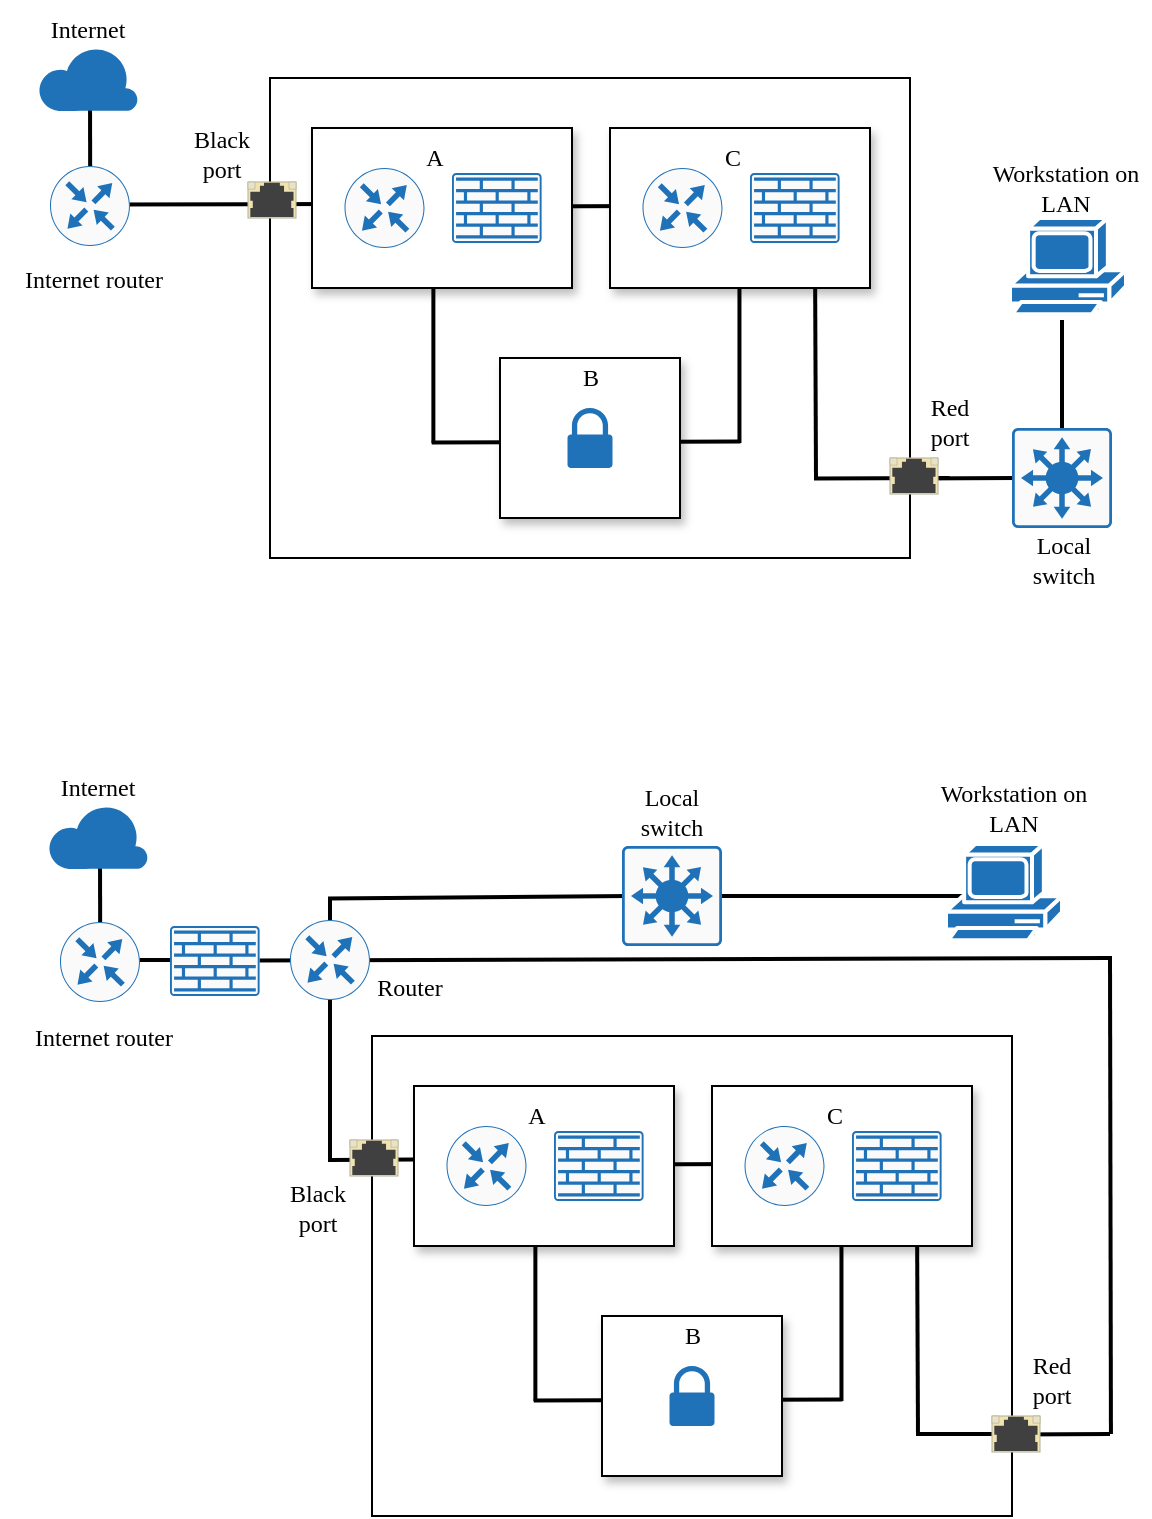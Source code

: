 <mxfile version="26.0.11">
  <diagram name="Página-1" id="cXO6ZosCLriE8Fw_zkxO">
    <mxGraphModel dx="1524" dy="687" grid="0" gridSize="10" guides="0" tooltips="1" connect="1" arrows="1" fold="1" page="1" pageScale="1" pageWidth="827" pageHeight="1169" math="0" shadow="0">
      <root>
        <mxCell id="0" />
        <mxCell id="1" parent="0" />
        <mxCell id="rNuUCdMT_7H_DOtV4EFp-11" value="" style="rounded=0;whiteSpace=wrap;html=1;shadow=0;" parent="1" vertex="1">
          <mxGeometry x="290" y="290" width="90" height="80" as="geometry" />
        </mxCell>
        <mxCell id="rNuUCdMT_7H_DOtV4EFp-1" value="" style="rounded=0;whiteSpace=wrap;html=1;" parent="1" vertex="1">
          <mxGeometry x="160" y="160" width="320" height="240" as="geometry" />
        </mxCell>
        <mxCell id="rNuUCdMT_7H_DOtV4EFp-21" value="" style="endArrow=none;html=1;rounded=0;entryX=0.002;entryY=0.415;entryDx=0;entryDy=0;entryPerimeter=0;strokeWidth=2;" parent="1" edge="1">
          <mxGeometry width="50" height="50" relative="1" as="geometry">
            <mxPoint x="480" y="360.25" as="sourcePoint" />
            <mxPoint x="547.9" y="360.0" as="targetPoint" />
          </mxGeometry>
        </mxCell>
        <mxCell id="rNuUCdMT_7H_DOtV4EFp-23" value="" style="endArrow=none;html=1;rounded=0;strokeWidth=2;" parent="1" edge="1">
          <mxGeometry width="50" height="50" relative="1" as="geometry">
            <mxPoint x="433" y="360" as="sourcePoint" />
            <mxPoint x="432.53" y="255" as="targetPoint" />
          </mxGeometry>
        </mxCell>
        <mxCell id="rNuUCdMT_7H_DOtV4EFp-25" value="" style="endArrow=none;html=1;rounded=0;strokeWidth=2;" parent="1" edge="1">
          <mxGeometry width="50" height="50" relative="1" as="geometry">
            <mxPoint x="394.73" y="342.5" as="sourcePoint" />
            <mxPoint x="394.73" y="207.5" as="targetPoint" />
          </mxGeometry>
        </mxCell>
        <mxCell id="rNuUCdMT_7H_DOtV4EFp-26" value="" style="endArrow=none;html=1;rounded=0;entryX=0.002;entryY=0.415;entryDx=0;entryDy=0;entryPerimeter=0;strokeWidth=2;" parent="1" edge="1">
          <mxGeometry width="50" height="50" relative="1" as="geometry">
            <mxPoint x="327.3" y="341.98" as="sourcePoint" />
            <mxPoint x="395.2" y="341.73" as="targetPoint" />
          </mxGeometry>
        </mxCell>
        <mxCell id="rNuUCdMT_7H_DOtV4EFp-27" value="" style="endArrow=none;html=1;rounded=0;entryX=0.002;entryY=0.415;entryDx=0;entryDy=0;entryPerimeter=0;strokeWidth=2;" parent="1" edge="1">
          <mxGeometry width="50" height="50" relative="1" as="geometry">
            <mxPoint x="240.85" y="342.25" as="sourcePoint" />
            <mxPoint x="308.75" y="342.0" as="targetPoint" />
          </mxGeometry>
        </mxCell>
        <mxCell id="rNuUCdMT_7H_DOtV4EFp-28" value="" style="endArrow=none;html=1;rounded=0;entryX=0.002;entryY=0.415;entryDx=0;entryDy=0;entryPerimeter=0;strokeWidth=2;" parent="1" edge="1">
          <mxGeometry width="50" height="50" relative="1" as="geometry">
            <mxPoint x="281.1" y="224.25" as="sourcePoint" />
            <mxPoint x="349.0" y="224.0" as="targetPoint" />
          </mxGeometry>
        </mxCell>
        <mxCell id="rNuUCdMT_7H_DOtV4EFp-30" value="" style="endArrow=none;html=1;rounded=0;strokeWidth=2;" parent="1" edge="1">
          <mxGeometry width="50" height="50" relative="1" as="geometry">
            <mxPoint x="241.69" y="342.5" as="sourcePoint" />
            <mxPoint x="241.69" y="207.5" as="targetPoint" />
          </mxGeometry>
        </mxCell>
        <mxCell id="rNuUCdMT_7H_DOtV4EFp-32" value="" style="endArrow=none;html=1;rounded=0;strokeWidth=2;" parent="1" edge="1">
          <mxGeometry width="50" height="50" relative="1" as="geometry">
            <mxPoint x="70.1" y="212" as="sourcePoint" />
            <mxPoint x="70" y="170" as="targetPoint" />
          </mxGeometry>
        </mxCell>
        <mxCell id="rNuUCdMT_7H_DOtV4EFp-12" value="" style="rounded=0;whiteSpace=wrap;html=1;shadow=1;" parent="1" vertex="1">
          <mxGeometry x="275" y="300" width="90" height="80" as="geometry" />
        </mxCell>
        <mxCell id="rNuUCdMT_7H_DOtV4EFp-5" value="" style="sketch=0;pointerEvents=1;shadow=0;dashed=0;html=1;strokeColor=none;labelPosition=center;verticalLabelPosition=bottom;verticalAlign=top;outlineConnect=0;align=center;shape=mxgraph.office.security.lock_protected;fillColor=#2072B8;" parent="1" vertex="1">
          <mxGeometry x="308.75" y="325" width="22.5" height="30" as="geometry" />
        </mxCell>
        <mxCell id="rNuUCdMT_7H_DOtV4EFp-19" value="" style="verticalLabelPosition=bottom;html=1;verticalAlign=top;align=center;strokeColor=none;fillColor=#2072B8;shape=mxgraph.azure.cloud;" parent="1" vertex="1">
          <mxGeometry x="44" y="144" width="50" height="32.5" as="geometry" />
        </mxCell>
        <mxCell id="rNuUCdMT_7H_DOtV4EFp-10" value="" style="rounded=0;whiteSpace=wrap;html=1;shadow=1;" parent="1" vertex="1">
          <mxGeometry x="330" y="185" width="130" height="80" as="geometry" />
        </mxCell>
        <mxCell id="rNuUCdMT_7H_DOtV4EFp-4" value="" style="sketch=0;points=[[0.015,0.015,0],[0.985,0.015,0],[0.985,0.985,0],[0.015,0.985,0],[0.25,0,0],[0.5,0,0],[0.75,0,0],[1,0.25,0],[1,0.5,0],[1,0.75,0],[0.75,1,0],[0.5,1,0],[0.25,1,0],[0,0.75,0],[0,0.5,0],[0,0.25,0]];verticalLabelPosition=bottom;html=1;verticalAlign=top;aspect=fixed;align=center;pointerEvents=1;shape=mxgraph.cisco19.rect;prIcon=firewall;fillColor=#FAFAFA;strokeColor=#2072B8;" parent="1" vertex="1">
          <mxGeometry x="400" y="207.5" width="44.8" height="35" as="geometry" />
        </mxCell>
        <mxCell id="rNuUCdMT_7H_DOtV4EFp-3" value="" style="sketch=0;points=[[0.5,0,0],[1,0.5,0],[0.5,1,0],[0,0.5,0],[0.145,0.145,0],[0.856,0.145,0],[0.855,0.856,0],[0.145,0.855,0]];verticalLabelPosition=bottom;html=1;verticalAlign=top;aspect=fixed;align=center;pointerEvents=1;shape=mxgraph.cisco19.rect;prIcon=router;fillColor=#FAFAFA;strokeColor=#2072B8;" parent="1" vertex="1">
          <mxGeometry x="346.25" y="205" width="40" height="40" as="geometry" />
        </mxCell>
        <mxCell id="rNuUCdMT_7H_DOtV4EFp-34" value="&lt;font face=&quot;Lucida Console&quot;&gt;Red port&lt;/font&gt;" style="text;html=1;align=center;verticalAlign=middle;whiteSpace=wrap;rounded=0;" parent="1" vertex="1">
          <mxGeometry x="480" y="317" width="40" height="30" as="geometry" />
        </mxCell>
        <mxCell id="rNuUCdMT_7H_DOtV4EFp-35" value="&lt;font&gt;Black port&lt;/font&gt;" style="text;html=1;align=center;verticalAlign=middle;whiteSpace=wrap;rounded=0;spacing=2;spacingLeft=0;fontFamily=Lucida Console;fontStyle=0" parent="1" vertex="1">
          <mxGeometry x="112" y="183" width="48" height="30" as="geometry" />
        </mxCell>
        <mxCell id="rNuUCdMT_7H_DOtV4EFp-36" value="&lt;font&gt;Internet router&lt;/font&gt;" style="text;html=1;align=center;verticalAlign=middle;whiteSpace=wrap;rounded=0;spacing=2;spacingLeft=0;fontFamily=Lucida Console;fontStyle=0" parent="1" vertex="1">
          <mxGeometry x="28" y="246" width="88" height="30" as="geometry" />
        </mxCell>
        <mxCell id="rNuUCdMT_7H_DOtV4EFp-37" value="&lt;font&gt;Internet&lt;/font&gt;" style="text;html=1;align=center;verticalAlign=middle;whiteSpace=wrap;rounded=0;spacing=2;spacingLeft=0;fontFamily=Lucida Console;fontStyle=0" parent="1" vertex="1">
          <mxGeometry x="25" y="121.0" width="88" height="30" as="geometry" />
        </mxCell>
        <mxCell id="rNuUCdMT_7H_DOtV4EFp-39" value="&lt;font&gt;C&lt;/font&gt;" style="text;html=1;align=center;verticalAlign=middle;whiteSpace=wrap;rounded=0;spacing=2;spacingLeft=0;fontFamily=Lucida Console;fontStyle=0" parent="1" vertex="1">
          <mxGeometry x="337.8" y="185" width="107" height="30" as="geometry" />
        </mxCell>
        <mxCell id="rNuUCdMT_7H_DOtV4EFp-40" value="B" style="text;html=1;align=center;verticalAlign=middle;whiteSpace=wrap;rounded=0;spacing=2;spacingLeft=0;fontFamily=Lucida Console;fontStyle=0" parent="1" vertex="1">
          <mxGeometry x="266.5" y="295" width="107" height="30" as="geometry" />
        </mxCell>
        <mxCell id="rNuUCdMT_7H_DOtV4EFp-42" value="&lt;font face=&quot;Lucida Console&quot;&gt;Local switch&lt;/font&gt;" style="text;html=1;align=center;verticalAlign=middle;whiteSpace=wrap;rounded=0;" parent="1" vertex="1">
          <mxGeometry x="527" y="386" width="60" height="30" as="geometry" />
        </mxCell>
        <mxCell id="rNuUCdMT_7H_DOtV4EFp-43" value="&lt;font face=&quot;Lucida Console&quot;&gt;Workstation on LAN&lt;/font&gt;" style="text;html=1;align=center;verticalAlign=middle;whiteSpace=wrap;rounded=0;" parent="1" vertex="1">
          <mxGeometry x="516" y="200" width="83.75" height="30" as="geometry" />
        </mxCell>
        <mxCell id="rNuUCdMT_7H_DOtV4EFp-48" value="" style="endArrow=none;html=1;rounded=0;strokeWidth=2;" parent="1" edge="1">
          <mxGeometry width="50" height="50" relative="1" as="geometry">
            <mxPoint x="80.0" y="223.25" as="sourcePoint" />
            <mxPoint x="190" y="223" as="targetPoint" />
          </mxGeometry>
        </mxCell>
        <mxCell id="rNuUCdMT_7H_DOtV4EFp-44" value="" style="rounded=0;whiteSpace=wrap;html=1;shadow=1;" parent="1" vertex="1">
          <mxGeometry x="181" y="185" width="130" height="80" as="geometry" />
        </mxCell>
        <mxCell id="rNuUCdMT_7H_DOtV4EFp-45" value="" style="sketch=0;points=[[0.015,0.015,0],[0.985,0.015,0],[0.985,0.985,0],[0.015,0.985,0],[0.25,0,0],[0.5,0,0],[0.75,0,0],[1,0.25,0],[1,0.5,0],[1,0.75,0],[0.75,1,0],[0.5,1,0],[0.25,1,0],[0,0.75,0],[0,0.5,0],[0,0.25,0]];verticalLabelPosition=bottom;html=1;verticalAlign=top;aspect=fixed;align=center;pointerEvents=1;shape=mxgraph.cisco19.rect;prIcon=firewall;fillColor=#FAFAFA;strokeColor=#2072B8;" parent="1" vertex="1">
          <mxGeometry x="251" y="207.5" width="44.8" height="35" as="geometry" />
        </mxCell>
        <mxCell id="rNuUCdMT_7H_DOtV4EFp-46" value="" style="sketch=0;points=[[0.5,0,0],[1,0.5,0],[0.5,1,0],[0,0.5,0],[0.145,0.145,0],[0.856,0.145,0],[0.855,0.856,0],[0.145,0.855,0]];verticalLabelPosition=bottom;html=1;verticalAlign=top;aspect=fixed;align=center;pointerEvents=1;shape=mxgraph.cisco19.rect;prIcon=router;fillColor=#FAFAFA;strokeColor=#2072B8;" parent="1" vertex="1">
          <mxGeometry x="197.25" y="205" width="40" height="40" as="geometry" />
        </mxCell>
        <mxCell id="rNuUCdMT_7H_DOtV4EFp-47" value="A" style="text;html=1;align=center;verticalAlign=middle;whiteSpace=wrap;rounded=0;spacing=2;spacingLeft=0;fontFamily=Lucida Console;fontStyle=0" parent="1" vertex="1">
          <mxGeometry x="188.8" y="185" width="107" height="30" as="geometry" />
        </mxCell>
        <mxCell id="rNuUCdMT_7H_DOtV4EFp-20" value="" style="sketch=0;points=[[0.5,0,0],[1,0.5,0],[0.5,1,0],[0,0.5,0],[0.145,0.145,0],[0.856,0.145,0],[0.855,0.856,0],[0.145,0.855,0]];verticalLabelPosition=bottom;html=1;verticalAlign=top;aspect=fixed;align=center;pointerEvents=1;shape=mxgraph.cisco19.rect;prIcon=router;fillColor=#FAFAFA;strokeColor=#2072B8;" parent="1" vertex="1">
          <mxGeometry x="50" y="204" width="40" height="40" as="geometry" />
        </mxCell>
        <mxCell id="rNuUCdMT_7H_DOtV4EFp-8" value="" style="html=1;verticalLabelPosition=bottom;verticalAlign=top;outlineConnect=0;shadow=0;dashed=0;shape=mxgraph.rack.hpe_aruba.switches.rj45_sfp;" parent="1" vertex="1">
          <mxGeometry x="149" y="212" width="24" height="18" as="geometry" />
        </mxCell>
        <mxCell id="rNuUCdMT_7H_DOtV4EFp-50" value="" style="endArrow=none;html=1;rounded=0;entryX=0.002;entryY=0.415;entryDx=0;entryDy=0;entryPerimeter=0;strokeWidth=2;" parent="1" edge="1">
          <mxGeometry width="50" height="50" relative="1" as="geometry">
            <mxPoint x="432" y="360.25" as="sourcePoint" />
            <mxPoint x="499.9" y="360.0" as="targetPoint" />
          </mxGeometry>
        </mxCell>
        <mxCell id="rNuUCdMT_7H_DOtV4EFp-7" value="" style="html=1;verticalLabelPosition=bottom;verticalAlign=top;outlineConnect=0;shadow=0;dashed=0;shape=mxgraph.rack.hpe_aruba.switches.rj45_sfp;" parent="1" vertex="1">
          <mxGeometry x="470" y="350" width="24" height="18" as="geometry" />
        </mxCell>
        <mxCell id="rNuUCdMT_7H_DOtV4EFp-51" value="" style="endArrow=none;html=1;rounded=0;strokeWidth=2;" parent="1" edge="1">
          <mxGeometry width="50" height="50" relative="1" as="geometry">
            <mxPoint x="556" y="380.25" as="sourcePoint" />
            <mxPoint x="556" y="240" as="targetPoint" />
          </mxGeometry>
        </mxCell>
        <mxCell id="rNuUCdMT_7H_DOtV4EFp-6" value="" style="shape=mxgraph.cisco.computers_and_peripherals.pc;html=1;pointerEvents=1;dashed=0;fillColor=#2072B8;strokeColor=#ffffff;strokeWidth=2;verticalLabelPosition=bottom;verticalAlign=top;align=center;outlineConnect=0;" parent="1" vertex="1">
          <mxGeometry x="530" y="230" width="58" height="50" as="geometry" />
        </mxCell>
        <mxCell id="rNuUCdMT_7H_DOtV4EFp-13" value="" style="sketch=0;points=[[0.015,0.015,0],[0.985,0.015,0],[0.985,0.985,0],[0.015,0.985,0],[0.25,0,0],[0.5,0,0],[0.75,0,0],[1,0.25,0],[1,0.5,0],[1,0.75,0],[0.75,1,0],[0.5,1,0],[0.25,1,0],[0,0.75,0],[0,0.5,0],[0,0.25,0]];verticalLabelPosition=bottom;html=1;verticalAlign=top;aspect=fixed;align=center;pointerEvents=1;shape=mxgraph.cisco19.rect;prIcon=l3_switch;fillColor=#FAFAFA;strokeColor=#2072B8;" parent="1" vertex="1">
          <mxGeometry x="531" y="335" width="50" height="50" as="geometry" />
        </mxCell>
        <mxCell id="aiWWjVIApAakwn2tHco_-1" value="" style="rounded=0;whiteSpace=wrap;html=1;shadow=0;" vertex="1" parent="1">
          <mxGeometry x="341" y="769" width="90" height="80" as="geometry" />
        </mxCell>
        <mxCell id="aiWWjVIApAakwn2tHco_-2" value="" style="rounded=0;whiteSpace=wrap;html=1;" vertex="1" parent="1">
          <mxGeometry x="211" y="639" width="320" height="240" as="geometry" />
        </mxCell>
        <mxCell id="aiWWjVIApAakwn2tHco_-3" value="" style="endArrow=none;html=1;rounded=0;strokeWidth=2;" edge="1" parent="1">
          <mxGeometry width="50" height="50" relative="1" as="geometry">
            <mxPoint x="531" y="838.25" as="sourcePoint" />
            <mxPoint x="580" y="838" as="targetPoint" />
          </mxGeometry>
        </mxCell>
        <mxCell id="aiWWjVIApAakwn2tHco_-4" value="" style="endArrow=none;html=1;rounded=0;strokeWidth=2;" edge="1" parent="1">
          <mxGeometry width="50" height="50" relative="1" as="geometry">
            <mxPoint x="484" y="839" as="sourcePoint" />
            <mxPoint x="483.53" y="734" as="targetPoint" />
          </mxGeometry>
        </mxCell>
        <mxCell id="aiWWjVIApAakwn2tHco_-5" value="" style="endArrow=none;html=1;rounded=0;strokeWidth=2;" edge="1" parent="1">
          <mxGeometry width="50" height="50" relative="1" as="geometry">
            <mxPoint x="445.73" y="821.5" as="sourcePoint" />
            <mxPoint x="445.73" y="686.5" as="targetPoint" />
          </mxGeometry>
        </mxCell>
        <mxCell id="aiWWjVIApAakwn2tHco_-6" value="" style="endArrow=none;html=1;rounded=0;entryX=0.002;entryY=0.415;entryDx=0;entryDy=0;entryPerimeter=0;strokeWidth=2;" edge="1" parent="1">
          <mxGeometry width="50" height="50" relative="1" as="geometry">
            <mxPoint x="378.3" y="820.98" as="sourcePoint" />
            <mxPoint x="446.2" y="820.73" as="targetPoint" />
          </mxGeometry>
        </mxCell>
        <mxCell id="aiWWjVIApAakwn2tHco_-7" value="" style="endArrow=none;html=1;rounded=0;entryX=0.002;entryY=0.415;entryDx=0;entryDy=0;entryPerimeter=0;strokeWidth=2;" edge="1" parent="1">
          <mxGeometry width="50" height="50" relative="1" as="geometry">
            <mxPoint x="291.85" y="821.25" as="sourcePoint" />
            <mxPoint x="359.75" y="821.0" as="targetPoint" />
          </mxGeometry>
        </mxCell>
        <mxCell id="aiWWjVIApAakwn2tHco_-8" value="" style="endArrow=none;html=1;rounded=0;entryX=0.002;entryY=0.415;entryDx=0;entryDy=0;entryPerimeter=0;strokeWidth=2;" edge="1" parent="1">
          <mxGeometry width="50" height="50" relative="1" as="geometry">
            <mxPoint x="332.1" y="703.25" as="sourcePoint" />
            <mxPoint x="400.0" y="703.0" as="targetPoint" />
          </mxGeometry>
        </mxCell>
        <mxCell id="aiWWjVIApAakwn2tHco_-9" value="" style="endArrow=none;html=1;rounded=0;strokeWidth=2;" edge="1" parent="1">
          <mxGeometry width="50" height="50" relative="1" as="geometry">
            <mxPoint x="292.69" y="821.5" as="sourcePoint" />
            <mxPoint x="292.69" y="686.5" as="targetPoint" />
          </mxGeometry>
        </mxCell>
        <mxCell id="aiWWjVIApAakwn2tHco_-10" value="" style="endArrow=none;html=1;rounded=0;strokeWidth=2;" edge="1" parent="1">
          <mxGeometry width="50" height="50" relative="1" as="geometry">
            <mxPoint x="75.1" y="591" as="sourcePoint" />
            <mxPoint x="75" y="549" as="targetPoint" />
          </mxGeometry>
        </mxCell>
        <mxCell id="aiWWjVIApAakwn2tHco_-11" value="" style="rounded=0;whiteSpace=wrap;html=1;shadow=1;" vertex="1" parent="1">
          <mxGeometry x="326" y="779" width="90" height="80" as="geometry" />
        </mxCell>
        <mxCell id="aiWWjVIApAakwn2tHco_-12" value="" style="sketch=0;pointerEvents=1;shadow=0;dashed=0;html=1;strokeColor=none;labelPosition=center;verticalLabelPosition=bottom;verticalAlign=top;outlineConnect=0;align=center;shape=mxgraph.office.security.lock_protected;fillColor=#2072B8;" vertex="1" parent="1">
          <mxGeometry x="359.75" y="804" width="22.5" height="30" as="geometry" />
        </mxCell>
        <mxCell id="aiWWjVIApAakwn2tHco_-13" value="" style="verticalLabelPosition=bottom;html=1;verticalAlign=top;align=center;strokeColor=none;fillColor=#2072B8;shape=mxgraph.azure.cloud;" vertex="1" parent="1">
          <mxGeometry x="49" y="523" width="50" height="32.5" as="geometry" />
        </mxCell>
        <mxCell id="aiWWjVIApAakwn2tHco_-14" value="" style="rounded=0;whiteSpace=wrap;html=1;shadow=1;" vertex="1" parent="1">
          <mxGeometry x="381" y="664" width="130" height="80" as="geometry" />
        </mxCell>
        <mxCell id="aiWWjVIApAakwn2tHco_-15" value="" style="sketch=0;points=[[0.015,0.015,0],[0.985,0.015,0],[0.985,0.985,0],[0.015,0.985,0],[0.25,0,0],[0.5,0,0],[0.75,0,0],[1,0.25,0],[1,0.5,0],[1,0.75,0],[0.75,1,0],[0.5,1,0],[0.25,1,0],[0,0.75,0],[0,0.5,0],[0,0.25,0]];verticalLabelPosition=bottom;html=1;verticalAlign=top;aspect=fixed;align=center;pointerEvents=1;shape=mxgraph.cisco19.rect;prIcon=firewall;fillColor=#FAFAFA;strokeColor=#2072B8;" vertex="1" parent="1">
          <mxGeometry x="451" y="686.5" width="44.8" height="35" as="geometry" />
        </mxCell>
        <mxCell id="aiWWjVIApAakwn2tHco_-16" value="" style="sketch=0;points=[[0.5,0,0],[1,0.5,0],[0.5,1,0],[0,0.5,0],[0.145,0.145,0],[0.856,0.145,0],[0.855,0.856,0],[0.145,0.855,0]];verticalLabelPosition=bottom;html=1;verticalAlign=top;aspect=fixed;align=center;pointerEvents=1;shape=mxgraph.cisco19.rect;prIcon=router;fillColor=#FAFAFA;strokeColor=#2072B8;" vertex="1" parent="1">
          <mxGeometry x="397.25" y="684" width="40" height="40" as="geometry" />
        </mxCell>
        <mxCell id="aiWWjVIApAakwn2tHco_-17" value="&lt;font face=&quot;Lucida Console&quot;&gt;Red port&lt;/font&gt;" style="text;html=1;align=center;verticalAlign=middle;whiteSpace=wrap;rounded=0;" vertex="1" parent="1">
          <mxGeometry x="531" y="796" width="40" height="30" as="geometry" />
        </mxCell>
        <mxCell id="aiWWjVIApAakwn2tHco_-18" value="&lt;font&gt;Black port&lt;/font&gt;" style="text;html=1;align=center;verticalAlign=middle;whiteSpace=wrap;rounded=0;spacing=2;spacingLeft=0;fontFamily=Lucida Console;fontStyle=0" vertex="1" parent="1">
          <mxGeometry x="160" y="710" width="48" height="30" as="geometry" />
        </mxCell>
        <mxCell id="aiWWjVIApAakwn2tHco_-19" value="&lt;font&gt;Internet router&lt;/font&gt;" style="text;html=1;align=center;verticalAlign=middle;whiteSpace=wrap;rounded=0;spacing=2;spacingLeft=0;fontFamily=Lucida Console;fontStyle=0" vertex="1" parent="1">
          <mxGeometry x="33" y="625" width="88" height="30" as="geometry" />
        </mxCell>
        <mxCell id="aiWWjVIApAakwn2tHco_-20" value="&lt;font&gt;Internet&lt;/font&gt;" style="text;html=1;align=center;verticalAlign=middle;whiteSpace=wrap;rounded=0;spacing=2;spacingLeft=0;fontFamily=Lucida Console;fontStyle=0" vertex="1" parent="1">
          <mxGeometry x="30" y="500" width="88" height="30" as="geometry" />
        </mxCell>
        <mxCell id="aiWWjVIApAakwn2tHco_-21" value="&lt;font&gt;C&lt;/font&gt;" style="text;html=1;align=center;verticalAlign=middle;whiteSpace=wrap;rounded=0;spacing=2;spacingLeft=0;fontFamily=Lucida Console;fontStyle=0" vertex="1" parent="1">
          <mxGeometry x="388.8" y="664" width="107" height="30" as="geometry" />
        </mxCell>
        <mxCell id="aiWWjVIApAakwn2tHco_-22" value="B" style="text;html=1;align=center;verticalAlign=middle;whiteSpace=wrap;rounded=0;spacing=2;spacingLeft=0;fontFamily=Lucida Console;fontStyle=0" vertex="1" parent="1">
          <mxGeometry x="317.5" y="774" width="107" height="30" as="geometry" />
        </mxCell>
        <mxCell id="aiWWjVIApAakwn2tHco_-24" value="&lt;font face=&quot;Lucida Console&quot;&gt;Workstation on LAN&lt;/font&gt;" style="text;html=1;align=center;verticalAlign=middle;whiteSpace=wrap;rounded=0;" vertex="1" parent="1">
          <mxGeometry x="490" y="510" width="83.75" height="30" as="geometry" />
        </mxCell>
        <mxCell id="aiWWjVIApAakwn2tHco_-25" value="" style="endArrow=none;html=1;rounded=0;strokeWidth=2;" edge="1" parent="1">
          <mxGeometry width="50" height="50" relative="1" as="geometry">
            <mxPoint x="88" y="601" as="sourcePoint" />
            <mxPoint x="128" y="601" as="targetPoint" />
          </mxGeometry>
        </mxCell>
        <mxCell id="aiWWjVIApAakwn2tHco_-26" value="" style="rounded=0;whiteSpace=wrap;html=1;shadow=1;" vertex="1" parent="1">
          <mxGeometry x="232" y="664" width="130" height="80" as="geometry" />
        </mxCell>
        <mxCell id="aiWWjVIApAakwn2tHco_-27" value="" style="sketch=0;points=[[0.015,0.015,0],[0.985,0.015,0],[0.985,0.985,0],[0.015,0.985,0],[0.25,0,0],[0.5,0,0],[0.75,0,0],[1,0.25,0],[1,0.5,0],[1,0.75,0],[0.75,1,0],[0.5,1,0],[0.25,1,0],[0,0.75,0],[0,0.5,0],[0,0.25,0]];verticalLabelPosition=bottom;html=1;verticalAlign=top;aspect=fixed;align=center;pointerEvents=1;shape=mxgraph.cisco19.rect;prIcon=firewall;fillColor=#FAFAFA;strokeColor=#2072B8;" vertex="1" parent="1">
          <mxGeometry x="302" y="686.5" width="44.8" height="35" as="geometry" />
        </mxCell>
        <mxCell id="aiWWjVIApAakwn2tHco_-28" value="" style="sketch=0;points=[[0.5,0,0],[1,0.5,0],[0.5,1,0],[0,0.5,0],[0.145,0.145,0],[0.856,0.145,0],[0.855,0.856,0],[0.145,0.855,0]];verticalLabelPosition=bottom;html=1;verticalAlign=top;aspect=fixed;align=center;pointerEvents=1;shape=mxgraph.cisco19.rect;prIcon=router;fillColor=#FAFAFA;strokeColor=#2072B8;" vertex="1" parent="1">
          <mxGeometry x="248.25" y="684" width="40" height="40" as="geometry" />
        </mxCell>
        <mxCell id="aiWWjVIApAakwn2tHco_-29" value="A" style="text;html=1;align=center;verticalAlign=middle;whiteSpace=wrap;rounded=0;spacing=2;spacingLeft=0;fontFamily=Lucida Console;fontStyle=0" vertex="1" parent="1">
          <mxGeometry x="239.8" y="664" width="107" height="30" as="geometry" />
        </mxCell>
        <mxCell id="aiWWjVIApAakwn2tHco_-30" value="" style="sketch=0;points=[[0.5,0,0],[1,0.5,0],[0.5,1,0],[0,0.5,0],[0.145,0.145,0],[0.856,0.145,0],[0.855,0.856,0],[0.145,0.855,0]];verticalLabelPosition=bottom;html=1;verticalAlign=top;aspect=fixed;align=center;pointerEvents=1;shape=mxgraph.cisco19.rect;prIcon=router;fillColor=#FAFAFA;strokeColor=#2072B8;" vertex="1" parent="1">
          <mxGeometry x="55" y="582" width="40" height="40" as="geometry" />
        </mxCell>
        <mxCell id="aiWWjVIApAakwn2tHco_-32" value="" style="endArrow=none;html=1;rounded=0;strokeWidth=2;" edge="1" parent="1" target="aiWWjVIApAakwn2tHco_-33">
          <mxGeometry width="50" height="50" relative="1" as="geometry">
            <mxPoint x="483" y="838" as="sourcePoint" />
            <mxPoint x="550.9" y="839.0" as="targetPoint" />
          </mxGeometry>
        </mxCell>
        <mxCell id="aiWWjVIApAakwn2tHco_-33" value="" style="html=1;verticalLabelPosition=bottom;verticalAlign=top;outlineConnect=0;shadow=0;dashed=0;shape=mxgraph.rack.hpe_aruba.switches.rj45_sfp;" vertex="1" parent="1">
          <mxGeometry x="521" y="829" width="24" height="18" as="geometry" />
        </mxCell>
        <mxCell id="aiWWjVIApAakwn2tHco_-34" value="" style="endArrow=none;html=1;rounded=0;strokeWidth=2;exitX=1;exitY=0.5;exitDx=0;exitDy=0;exitPerimeter=0;" edge="1" parent="1" source="aiWWjVIApAakwn2tHco_-36">
          <mxGeometry width="50" height="50" relative="1" as="geometry">
            <mxPoint x="739" y="680.25" as="sourcePoint" />
            <mxPoint x="520" y="569" as="targetPoint" />
          </mxGeometry>
        </mxCell>
        <mxCell id="aiWWjVIApAakwn2tHco_-35" value="" style="shape=mxgraph.cisco.computers_and_peripherals.pc;html=1;pointerEvents=1;dashed=0;fillColor=#2072B8;strokeColor=#ffffff;strokeWidth=2;verticalLabelPosition=bottom;verticalAlign=top;align=center;outlineConnect=0;" vertex="1" parent="1">
          <mxGeometry x="498" y="543" width="58" height="50" as="geometry" />
        </mxCell>
        <mxCell id="aiWWjVIApAakwn2tHco_-39" value="" style="endArrow=none;html=1;rounded=0;strokeWidth=2;" edge="1" parent="1">
          <mxGeometry width="50" height="50" relative="1" as="geometry">
            <mxPoint x="151.0" y="601.25" as="sourcePoint" />
            <mxPoint x="580" y="600" as="targetPoint" />
          </mxGeometry>
        </mxCell>
        <mxCell id="aiWWjVIApAakwn2tHco_-38" value="" style="sketch=0;points=[[0.015,0.015,0],[0.985,0.015,0],[0.985,0.985,0],[0.015,0.985,0],[0.25,0,0],[0.5,0,0],[0.75,0,0],[1,0.25,0],[1,0.5,0],[1,0.75,0],[0.75,1,0],[0.5,1,0],[0.25,1,0],[0,0.75,0],[0,0.5,0],[0,0.25,0]];verticalLabelPosition=bottom;html=1;verticalAlign=top;aspect=fixed;align=center;pointerEvents=1;shape=mxgraph.cisco19.rect;prIcon=firewall;fillColor=#FAFAFA;strokeColor=#2072B8;shadow=0;" vertex="1" parent="1">
          <mxGeometry x="110" y="584" width="44.8" height="35" as="geometry" />
        </mxCell>
        <mxCell id="aiWWjVIApAakwn2tHco_-41" value="" style="endArrow=none;html=1;rounded=0;strokeWidth=2;" edge="1" parent="1">
          <mxGeometry width="50" height="50" relative="1" as="geometry">
            <mxPoint x="190" y="702" as="sourcePoint" />
            <mxPoint x="190.0" y="595" as="targetPoint" />
          </mxGeometry>
        </mxCell>
        <mxCell id="aiWWjVIApAakwn2tHco_-42" value="" style="endArrow=none;html=1;rounded=0;strokeWidth=2;entryX=0;entryY=0.459;entryDx=0;entryDy=0;entryPerimeter=0;" edge="1" parent="1" target="aiWWjVIApAakwn2tHco_-26">
          <mxGeometry width="50" height="50" relative="1" as="geometry">
            <mxPoint x="190.0" y="701" as="sourcePoint" />
            <mxPoint x="219" y="701" as="targetPoint" />
          </mxGeometry>
        </mxCell>
        <mxCell id="aiWWjVIApAakwn2tHco_-31" value="" style="html=1;verticalLabelPosition=bottom;verticalAlign=top;outlineConnect=0;shadow=0;dashed=0;shape=mxgraph.rack.hpe_aruba.switches.rj45_sfp;" vertex="1" parent="1">
          <mxGeometry x="200" y="691" width="24" height="18" as="geometry" />
        </mxCell>
        <mxCell id="aiWWjVIApAakwn2tHco_-43" value="" style="endArrow=none;html=1;rounded=0;strokeWidth=2;" edge="1" parent="1">
          <mxGeometry width="50" height="50" relative="1" as="geometry">
            <mxPoint x="580.47" y="838" as="sourcePoint" />
            <mxPoint x="580" y="599" as="targetPoint" />
          </mxGeometry>
        </mxCell>
        <mxCell id="aiWWjVIApAakwn2tHco_-44" value="" style="endArrow=none;html=1;rounded=0;strokeWidth=2;" edge="1" parent="1">
          <mxGeometry width="50" height="50" relative="1" as="geometry">
            <mxPoint x="190" y="607" as="sourcePoint" />
            <mxPoint x="190" y="570" as="targetPoint" />
          </mxGeometry>
        </mxCell>
        <mxCell id="aiWWjVIApAakwn2tHco_-40" value="" style="sketch=0;points=[[0.5,0,0],[1,0.5,0],[0.5,1,0],[0,0.5,0],[0.145,0.145,0],[0.856,0.145,0],[0.855,0.856,0],[0.145,0.855,0]];verticalLabelPosition=bottom;html=1;verticalAlign=top;aspect=fixed;align=center;pointerEvents=1;shape=mxgraph.cisco19.rect;prIcon=router;fillColor=#FAFAFA;strokeColor=#2072B8;" vertex="1" parent="1">
          <mxGeometry x="170" y="581" width="40" height="40" as="geometry" />
        </mxCell>
        <mxCell id="aiWWjVIApAakwn2tHco_-45" value="" style="endArrow=none;html=1;rounded=0;strokeWidth=2;" edge="1" parent="1">
          <mxGeometry width="50" height="50" relative="1" as="geometry">
            <mxPoint x="189.0" y="570.25" as="sourcePoint" />
            <mxPoint x="340" y="569" as="targetPoint" />
          </mxGeometry>
        </mxCell>
        <mxCell id="aiWWjVIApAakwn2tHco_-23" value="&lt;font face=&quot;Lucida Console&quot;&gt;Local switch&lt;/font&gt;" style="text;html=1;align=center;verticalAlign=middle;whiteSpace=wrap;rounded=0;" vertex="1" parent="1">
          <mxGeometry x="331" y="512" width="60" height="30" as="geometry" />
        </mxCell>
        <mxCell id="aiWWjVIApAakwn2tHco_-36" value="" style="sketch=0;points=[[0.015,0.015,0],[0.985,0.015,0],[0.985,0.985,0],[0.015,0.985,0],[0.25,0,0],[0.5,0,0],[0.75,0,0],[1,0.25,0],[1,0.5,0],[1,0.75,0],[0.75,1,0],[0.5,1,0],[0.25,1,0],[0,0.75,0],[0,0.5,0],[0,0.25,0]];verticalLabelPosition=bottom;html=1;verticalAlign=top;aspect=fixed;align=center;pointerEvents=1;shape=mxgraph.cisco19.rect;prIcon=l3_switch;fillColor=#FAFAFA;strokeColor=#2072B8;" vertex="1" parent="1">
          <mxGeometry x="336" y="544" width="50" height="50" as="geometry" />
        </mxCell>
        <mxCell id="aiWWjVIApAakwn2tHco_-46" value="&lt;font face=&quot;Lucida Console&quot;&gt;Router&lt;/font&gt;" style="text;html=1;align=center;verticalAlign=middle;whiteSpace=wrap;rounded=0;" vertex="1" parent="1">
          <mxGeometry x="200" y="600" width="60" height="30" as="geometry" />
        </mxCell>
      </root>
    </mxGraphModel>
  </diagram>
</mxfile>
